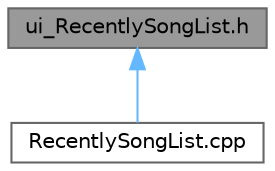 digraph "ui_RecentlySongList.h"
{
 // LATEX_PDF_SIZE
  bgcolor="transparent";
  edge [fontname=Helvetica,fontsize=10,labelfontname=Helvetica,labelfontsize=10];
  node [fontname=Helvetica,fontsize=10,shape=box,height=0.2,width=0.4];
  Node1 [id="Node000001",label="ui_RecentlySongList.h",height=0.2,width=0.4,color="gray40", fillcolor="grey60", style="filled", fontcolor="black",tooltip=" "];
  Node1 -> Node2 [id="edge1_Node000001_Node000002",dir="back",color="steelblue1",style="solid",tooltip=" "];
  Node2 [id="Node000002",label="RecentlySongList.cpp",height=0.2,width=0.4,color="grey40", fillcolor="white", style="filled",URL="$_recently_song_list_8cpp.html",tooltip="实现 RecentlySongList 类，管理最近歌单界面"];
}

